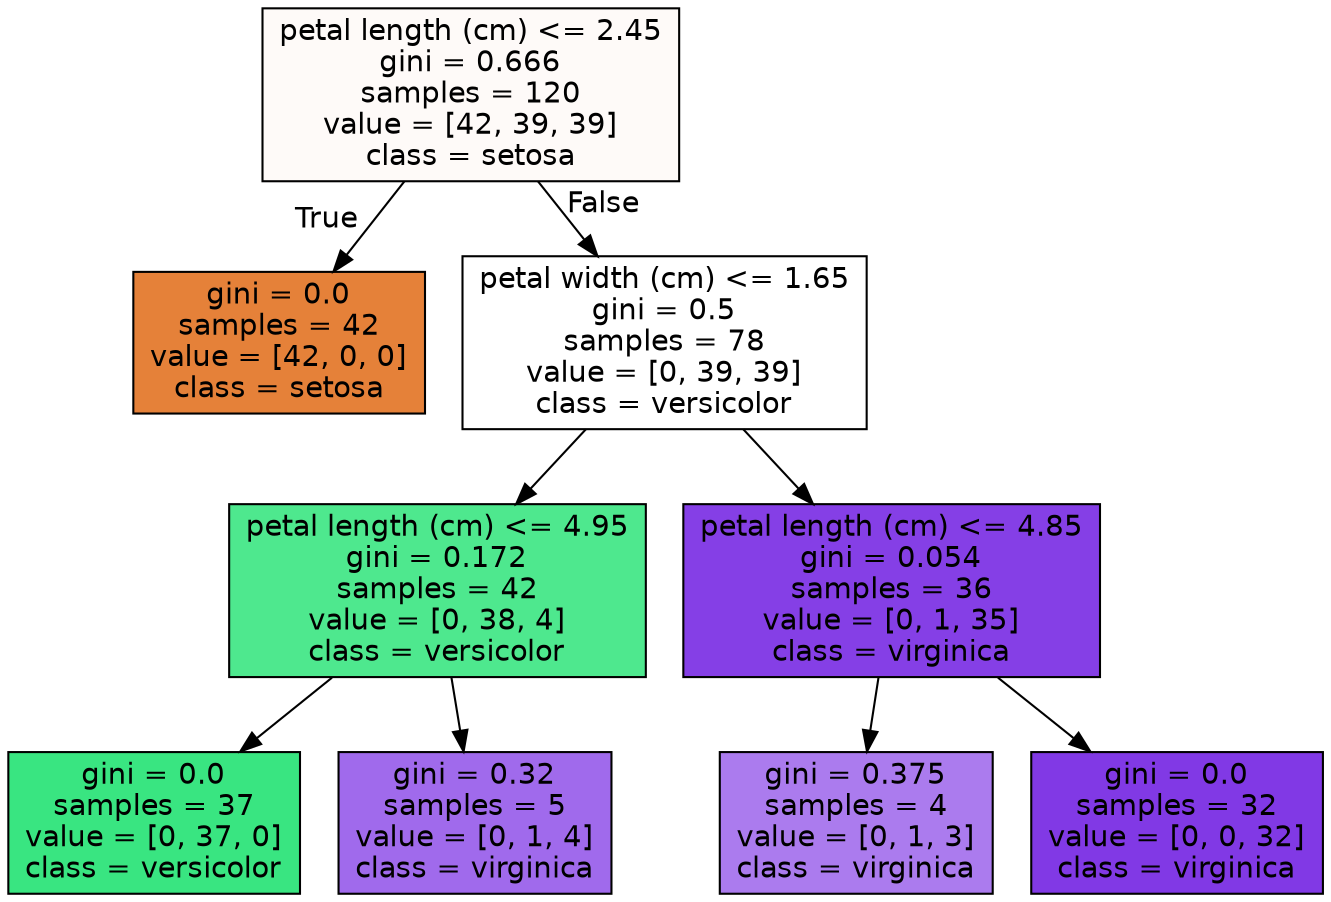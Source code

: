 digraph Tree {
node [shape=box, style="filled", color="black", fontname="helvetica"] ;
edge [fontname="helvetica"] ;
0 [label="petal length (cm) <= 2.45\ngini = 0.666\nsamples = 120\nvalue = [42, 39, 39]\nclass = setosa", fillcolor="#fefaf8"] ;
1 [label="gini = 0.0\nsamples = 42\nvalue = [42, 0, 0]\nclass = setosa", fillcolor="#e58139"] ;
0 -> 1 [labeldistance=2.5, labelangle=45, headlabel="True"] ;
2 [label="petal width (cm) <= 1.65\ngini = 0.5\nsamples = 78\nvalue = [0, 39, 39]\nclass = versicolor", fillcolor="#ffffff"] ;
0 -> 2 [labeldistance=2.5, labelangle=-45, headlabel="False"] ;
3 [label="petal length (cm) <= 4.95\ngini = 0.172\nsamples = 42\nvalue = [0, 38, 4]\nclass = versicolor", fillcolor="#4ee88e"] ;
2 -> 3 ;
4 [label="gini = 0.0\nsamples = 37\nvalue = [0, 37, 0]\nclass = versicolor", fillcolor="#39e581"] ;
3 -> 4 ;
5 [label="gini = 0.32\nsamples = 5\nvalue = [0, 1, 4]\nclass = virginica", fillcolor="#a06aec"] ;
3 -> 5 ;
6 [label="petal length (cm) <= 4.85\ngini = 0.054\nsamples = 36\nvalue = [0, 1, 35]\nclass = virginica", fillcolor="#853fe6"] ;
2 -> 6 ;
7 [label="gini = 0.375\nsamples = 4\nvalue = [0, 1, 3]\nclass = virginica", fillcolor="#ab7bee"] ;
6 -> 7 ;
8 [label="gini = 0.0\nsamples = 32\nvalue = [0, 0, 32]\nclass = virginica", fillcolor="#8139e5"] ;
6 -> 8 ;
}
